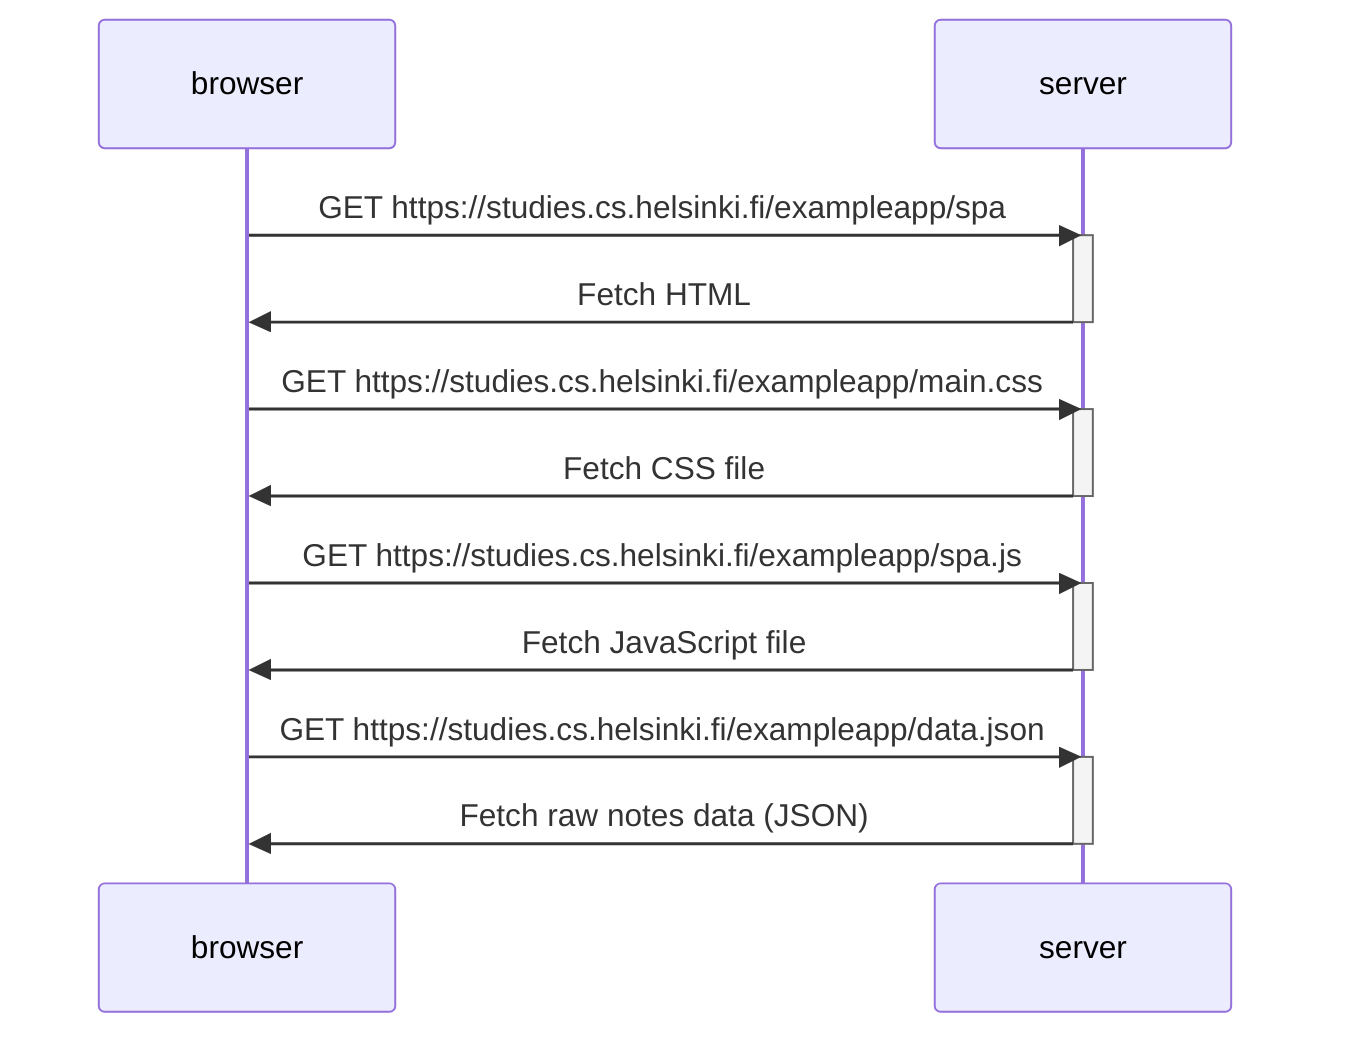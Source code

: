sequenceDiagram
    participant browser
    participant server

    browser->>server: GET https://studies.cs.helsinki.fi/exampleapp/spa
    activate server
    server->>browser: Fetch HTML
    deactivate server

    browser->>server: GET https://studies.cs.helsinki.fi/exampleapp/main.css
    activate server
    server->>browser: Fetch CSS file
    deactivate server

    browser->>server: GET https://studies.cs.helsinki.fi/exampleapp/spa.js
    activate server
    server->>browser: Fetch JavaScript file
    deactivate server

    browser->>server: GET https://studies.cs.helsinki.fi/exampleapp/data.json
    activate server
    server->>browser: Fetch raw notes data (JSON)
    deactivate server